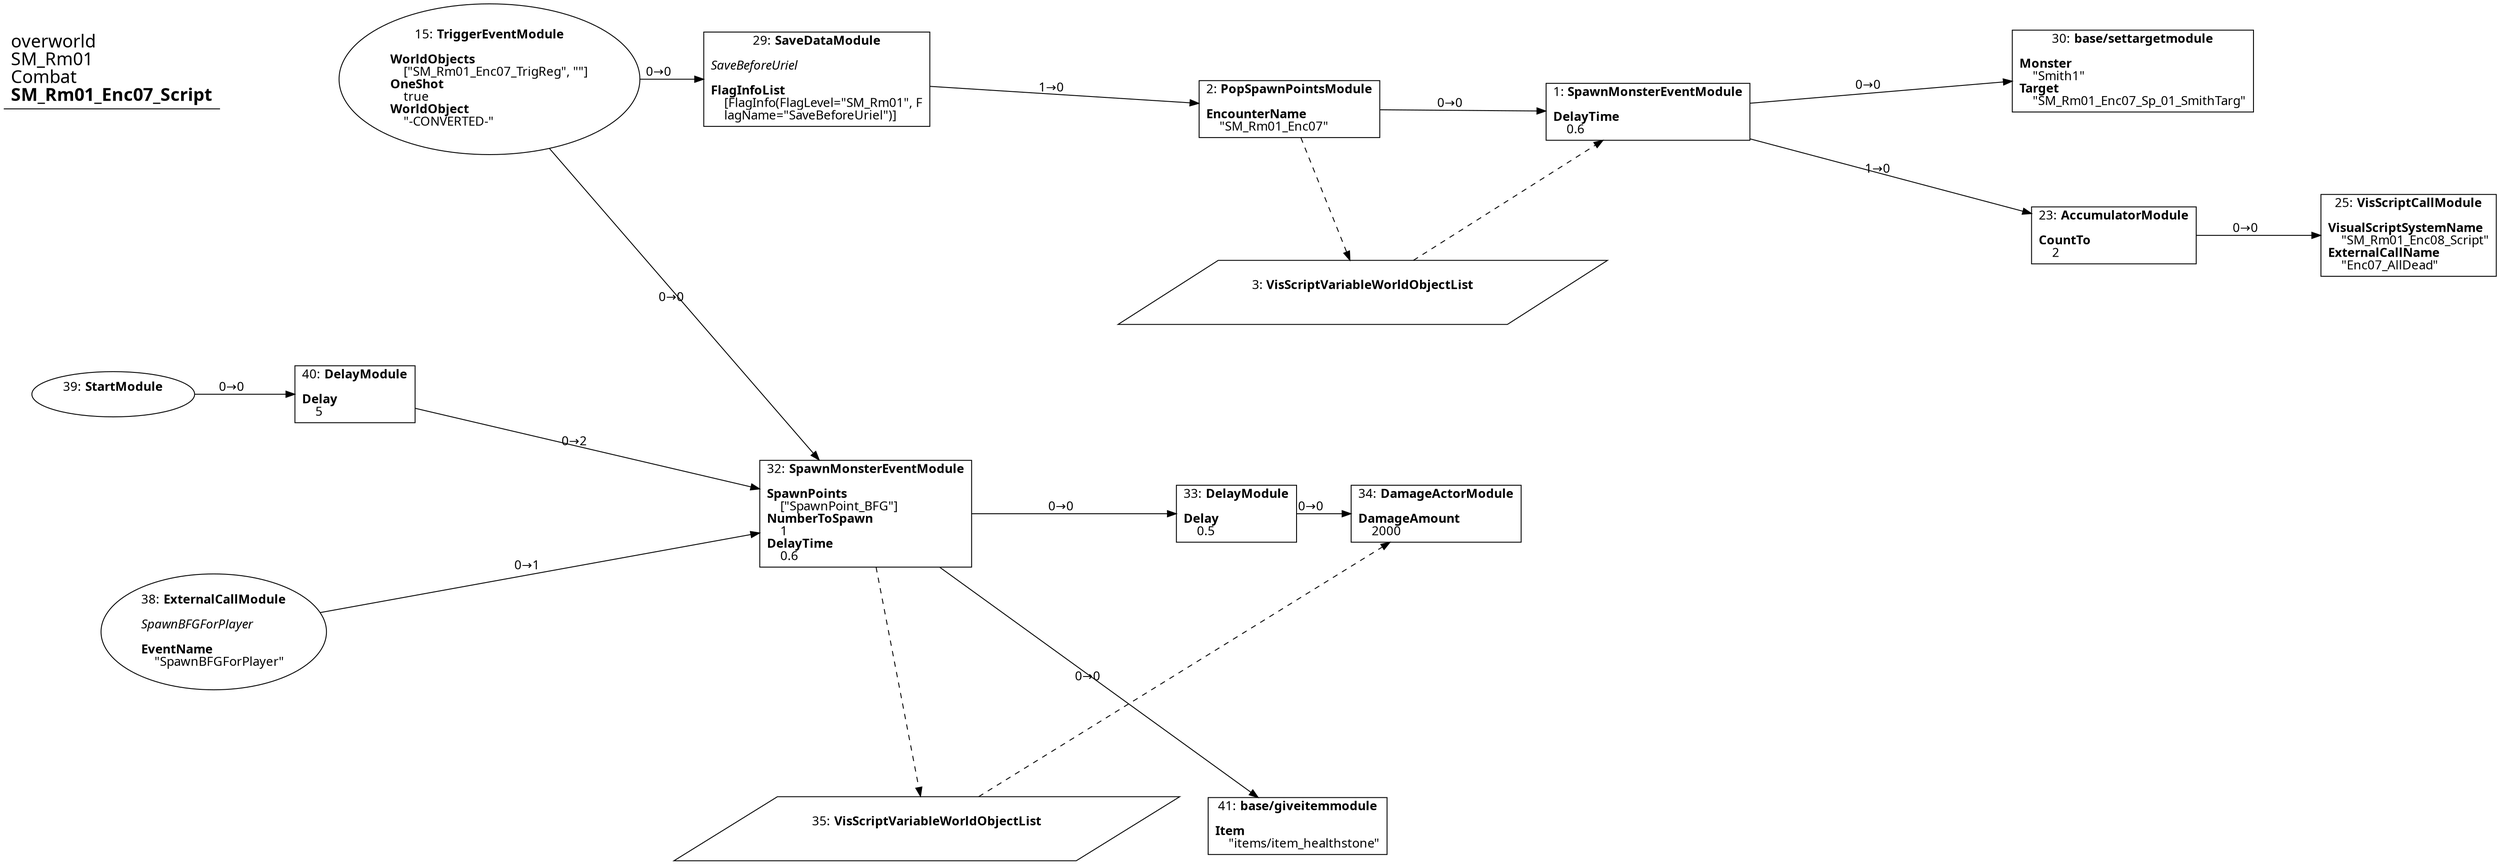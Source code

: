 digraph {
    layout = fdp;
    overlap = prism;
    sep = "+16";
    splines = spline;

    node [ shape = box ];

    graph [ fontname = "Segoe UI" ];
    node [ fontname = "Segoe UI" ];
    edge [ fontname = "Segoe UI" ];

    1 [ label = <1: <b>SpawnMonsterEventModule</b><br/><br/><b>DelayTime</b><br align="left"/>    0.6<br align="left"/>> ];
    1 [ pos = "0.19900002,-0.083000004!" ];
    1 -> 30 [ label = "0→0" ];
    1 -> 23 [ label = "1→0" ];
    3 -> 1 [ style = dashed ];

    2 [ label = <2: <b>PopSpawnPointsModule</b><br/><br/><b>EncounterName</b><br align="left"/>    &quot;SM_Rm01_Enc07&quot;<br align="left"/>> ];
    2 [ pos = "-0.065000005,-0.081!" ];
    2 -> 1 [ label = "0→0" ];
    2 -> 3 [ style = dashed ];

    3 [ label = <3: <b>VisScriptVariableWorldObjectList</b><br/><br/>> ];
    3 [ shape = parallelogram ]
    3 [ pos = "-0.011000001,-0.216!" ];

    15 [ label = <15: <b>TriggerEventModule</b><br/><br/><b>WorldObjects</b><br align="left"/>    [&quot;SM_Rm01_Enc07_TrigReg&quot;, &quot;&quot;]<br align="left"/><b>OneShot</b><br align="left"/>    true<br align="left"/><b>WorldObject</b><br align="left"/>    &quot;-CONVERTED-&quot;<br align="left"/>> ];
    15 [ shape = oval ]
    15 [ pos = "-0.65400004,-0.059000004!" ];
    15 -> 29 [ label = "0→0" ];
    15 -> 32 [ label = "0→0" ];

    23 [ label = <23: <b>AccumulatorModule</b><br/><br/><b>CountTo</b><br align="left"/>    2<br align="left"/>> ];
    23 [ pos = "0.54200006,-0.17400001!" ];
    23 -> 25 [ label = "0→0" ];

    25 [ label = <25: <b>VisScriptCallModule</b><br/><br/><b>VisualScriptSystemName</b><br align="left"/>    &quot;SM_Rm01_Enc08_Script&quot;<br align="left"/><b>ExternalCallName</b><br align="left"/>    &quot;Enc07_AllDead&quot;<br align="left"/>> ];
    25 [ pos = "0.75900006,-0.17400001!" ];

    29 [ label = <29: <b>SaveDataModule</b><br/><br/><i>SaveBeforeUriel<br align="left"/></i><br align="left"/><b>FlagInfoList</b><br align="left"/>    [FlagInfo(FlagLevel=&quot;SM_Rm01&quot;, F<br align="left"/>    lagName=&quot;SaveBeforeUriel&quot;)]<br align="left"/>> ];
    29 [ pos = "-0.41300002,-0.059000004!" ];
    29 -> 2 [ label = "1→0" ];

    30 [ label = <30: <b>base/settargetmodule</b><br/><br/><b>Monster</b><br align="left"/>    &quot;Smith1&quot;<br align="left"/><b>Target</b><br align="left"/>    &quot;SM_Rm01_Enc07_Sp_01_SmithTarg&quot;<br align="left"/>> ];
    30 [ pos = "0.55600005,-0.053000003!" ];

    32 [ label = <32: <b>SpawnMonsterEventModule</b><br/><br/><b>SpawnPoints</b><br align="left"/>    [&quot;SpawnPoint_BFG&quot;]<br align="left"/><b>NumberToSpawn</b><br align="left"/>    1<br align="left"/><b>DelayTime</b><br align="left"/>    0.6<br align="left"/>> ];
    32 [ pos = "-0.377,-0.379!" ];
    32 -> 33 [ label = "0→0" ];
    32 -> 41 [ label = "0→0" ];
    32 -> 35 [ style = dashed ];

    33 [ label = <33: <b>DelayModule</b><br/><br/><b>Delay</b><br align="left"/>    0.5<br align="left"/>> ];
    33 [ pos = "-0.104,-0.379!" ];
    33 -> 34 [ label = "0→0" ];

    34 [ label = <34: <b>DamageActorModule</b><br/><br/><b>DamageAmount</b><br align="left"/>    2000<br align="left"/>> ];
    34 [ pos = "0.043,-0.379!" ];
    35 -> 34 [ style = dashed ];

    35 [ label = <35: <b>VisScriptVariableWorldObjectList</b><br/><br/>> ];
    35 [ shape = parallelogram ]
    35 [ pos = "-0.33200002,-0.611!" ];

    38 [ label = <38: <b>ExternalCallModule</b><br/><br/><i>SpawnBFGForPlayer<br align="left"/></i><br align="left"/><b>EventName</b><br align="left"/>    &quot;SpawnBFGForPlayer&quot;<br align="left"/>> ];
    38 [ shape = oval ]
    38 [ pos = "-0.85700005,-0.46600002!" ];
    38 -> 32 [ label = "0→1" ];

    39 [ label = <39: <b>StartModule</b><br/><br/>> ];
    39 [ shape = oval ]
    39 [ pos = "-0.93100005,-0.291!" ];
    39 -> 40 [ label = "0→0" ];

    40 [ label = <40: <b>DelayModule</b><br/><br/><b>Delay</b><br align="left"/>    5<br align="left"/>> ];
    40 [ pos = "-0.753,-0.291!" ];
    40 -> 32 [ label = "0→2" ];

    41 [ label = <41: <b>base/giveitemmodule</b><br/><br/><b>Item</b><br align="left"/>    &quot;items/item_healthstone&quot;<br align="left"/>> ];
    41 [ pos = "-0.059000004,-0.609!" ];

    title [ pos = "-0.93200004,-0.052!" ];
    title [ shape = underline ];
    title [ label = <<font point-size="20">overworld<br align="left"/>SM_Rm01<br align="left"/>Combat<br align="left"/><b>SM_Rm01_Enc07_Script</b><br align="left"/></font>> ];
}
